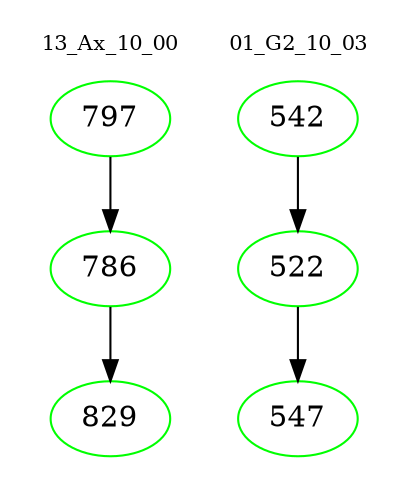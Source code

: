 digraph{
subgraph cluster_0 {
color = white
label = "13_Ax_10_00";
fontsize=10;
T0_797 [label="797", color="green"]
T0_797 -> T0_786 [color="black"]
T0_786 [label="786", color="green"]
T0_786 -> T0_829 [color="black"]
T0_829 [label="829", color="green"]
}
subgraph cluster_1 {
color = white
label = "01_G2_10_03";
fontsize=10;
T1_542 [label="542", color="green"]
T1_542 -> T1_522 [color="black"]
T1_522 [label="522", color="green"]
T1_522 -> T1_547 [color="black"]
T1_547 [label="547", color="green"]
}
}
